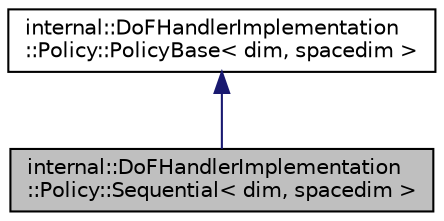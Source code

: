 digraph "internal::DoFHandlerImplementation::Policy::Sequential&lt; dim, spacedim &gt;"
{
 // LATEX_PDF_SIZE
  edge [fontname="Helvetica",fontsize="10",labelfontname="Helvetica",labelfontsize="10"];
  node [fontname="Helvetica",fontsize="10",shape=record];
  Node1 [label="internal::DoFHandlerImplementation\l::Policy::Sequential\< dim, spacedim \>",height=0.2,width=0.4,color="black", fillcolor="grey75", style="filled", fontcolor="black",tooltip=" "];
  Node2 -> Node1 [dir="back",color="midnightblue",fontsize="10",style="solid",fontname="Helvetica"];
  Node2 [label="internal::DoFHandlerImplementation\l::Policy::PolicyBase\< dim, spacedim \>",height=0.2,width=0.4,color="black", fillcolor="white", style="filled",URL="$classinternal_1_1DoFHandlerImplementation_1_1Policy_1_1PolicyBase.html",tooltip=" "];
}
